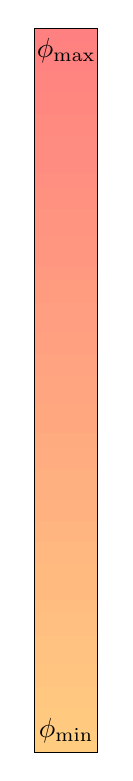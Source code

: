 \begin{tikzpicture}[yscale=-1]
\definecolor{cffxfxf}{rgb}{1.00, 0.50, 0.50}
\path[fill=cffxfxf, draw=cffxfxf] (0.00, 0.00) rectangle (0.80, 0.09);
\definecolor{cffyqxf}{rgb}{1.00, 0.50, 0.50}
\path[fill=cffyqxf, draw=cffyqxf] (0.00, 0.09) rectangle (0.80, 0.18);
\definecolor{cffyrxf}{rgb}{1.00, 0.51, 0.50}
\path[fill=cffyrxf, draw=cffyrxf] (0.00, 0.18) rectangle (0.80, 0.28);
\definecolor{cffysxf}{rgb}{1.00, 0.51, 0.50}
\path[fill=cffysxf, draw=cffysxf] (0.00, 0.28) rectangle (0.80, 0.37);
\definecolor{cffytxf}{rgb}{1.00, 0.51, 0.50}
\path[fill=cffytxf, draw=cffytxf] (0.00, 0.37) rectangle (0.80, 0.46);
\path[fill=cffytxf, draw=cffytxf] (0.00, 0.46) rectangle (0.80, 0.55);
\definecolor{cffyuxf}{rgb}{1.00, 0.52, 0.50}
\path[fill=cffyuxf, draw=cffyuxf] (0.00, 0.55) rectangle (0.80, 0.64);
\definecolor{cffyvxf}{rgb}{1.00, 0.52, 0.50}
\path[fill=cffyvxf, draw=cffyvxf] (0.00, 0.64) rectangle (0.80, 0.74);
\definecolor{cffywxf}{rgb}{1.00, 0.52, 0.50}
\path[fill=cffywxf, draw=cffywxf] (0.00, 0.74) rectangle (0.80, 0.83);
\definecolor{cffyxxf}{rgb}{1.00, 0.53, 0.50}
\path[fill=cffyxxf, draw=cffyxxf] (0.00, 0.83) rectangle (0.80, 0.92);
\path[fill=cffyxxf, draw=cffyxxf] (0.00, 0.92) rectangle (0.80, 1.01);
\definecolor{cffyyxf}{rgb}{1.00, 0.53, 0.50}
\path[fill=cffyyxf, draw=cffyyxf] (0.00, 1.01) rectangle (0.80, 1.10);
\definecolor{cffyzxf}{rgb}{1.00, 0.54, 0.50}
\path[fill=cffyzxf, draw=cffyzxf] (0.00, 1.10) rectangle (0.80, 1.20);
\definecolor{cffyaxf}{rgb}{1.00, 0.54, 0.50}
\path[fill=cffyaxf, draw=cffyaxf] (0.00, 1.20) rectangle (0.80, 1.29);
\path[fill=cffyaxf, draw=cffyaxf] (0.00, 1.29) rectangle (0.80, 1.38);
\definecolor{cffybxf}{rgb}{1.00, 0.55, 0.50}
\path[fill=cffybxf, draw=cffybxf] (0.00, 1.38) rectangle (0.80, 1.47);
\definecolor{cffycxf}{rgb}{1.00, 0.55, 0.50}
\path[fill=cffycxf, draw=cffycxf] (0.00, 1.47) rectangle (0.80, 1.56);
\definecolor{cffydxf}{rgb}{1.00, 0.55, 0.50}
\path[fill=cffydxf, draw=cffydxf] (0.00, 1.56) rectangle (0.80, 1.66);
\definecolor{cffyexf}{rgb}{1.00, 0.55, 0.50}
\path[fill=cffyexf, draw=cffyexf] (0.00, 1.66) rectangle (0.80, 1.75);
\path[fill=cffyexf, draw=cffyexf] (0.00, 1.75) rectangle (0.80, 1.84);
\definecolor{cffyfxf}{rgb}{1.00, 0.56, 0.50}
\path[fill=cffyfxf, draw=cffyfxf] (0.00, 1.84) rectangle (0.80, 1.93);
\definecolor{cffzqxf}{rgb}{1.00, 0.56, 0.50}
\path[fill=cffzqxf, draw=cffzqxf] (0.00, 1.93) rectangle (0.80, 2.02);
\definecolor{cffzrxf}{rgb}{1.00, 0.57, 0.50}
\path[fill=cffzrxf, draw=cffzrxf] (0.00, 2.02) rectangle (0.80, 2.12);
\path[fill=cffzrxf, draw=cffzrxf] (0.00, 2.12) rectangle (0.80, 2.21);
\definecolor{cffzsxf}{rgb}{1.00, 0.57, 0.50}
\path[fill=cffzsxf, draw=cffzsxf] (0.00, 2.21) rectangle (0.80, 2.30);
\definecolor{cffztxf}{rgb}{1.00, 0.58, 0.50}
\path[fill=cffztxf, draw=cffztxf] (0.00, 2.30) rectangle (0.80, 2.39);
\definecolor{cffzuxf}{rgb}{1.00, 0.58, 0.50}
\path[fill=cffzuxf, draw=cffzuxf] (0.00, 2.39) rectangle (0.80, 2.48);
\definecolor{cffzvxf}{rgb}{1.00, 0.58, 0.50}
\path[fill=cffzvxf, draw=cffzvxf] (0.00, 2.48) rectangle (0.80, 2.58);
\path[fill=cffzvxf, draw=cffzvxf] (0.00, 2.58) rectangle (0.80, 2.67);
\definecolor{cffzwxf}{rgb}{1.00, 0.59, 0.50}
\path[fill=cffzwxf, draw=cffzwxf] (0.00, 2.67) rectangle (0.80, 2.76);
\definecolor{cffzxxf}{rgb}{1.00, 0.59, 0.50}
\path[fill=cffzxxf, draw=cffzxxf] (0.00, 2.76) rectangle (0.80, 2.85);
\definecolor{cffzyxf}{rgb}{1.00, 0.59, 0.50}
\path[fill=cffzyxf, draw=cffzyxf] (0.00, 2.85) rectangle (0.80, 2.94);
\path[fill=cffzyxf, draw=cffzyxf] (0.00, 2.94) rectangle (0.80, 3.04);
\definecolor{cffzzxf}{rgb}{1.00, 0.60, 0.50}
\path[fill=cffzzxf, draw=cffzzxf] (0.00, 3.04) rectangle (0.80, 3.13);
\definecolor{cffzaxf}{rgb}{1.00, 0.60, 0.50}
\path[fill=cffzaxf, draw=cffzaxf] (0.00, 3.13) rectangle (0.80, 3.22);
\definecolor{cffzbxf}{rgb}{1.00, 0.61, 0.50}
\path[fill=cffzbxf, draw=cffzbxf] (0.00, 3.22) rectangle (0.80, 3.31);
\definecolor{cffzcxf}{rgb}{1.00, 0.61, 0.50}
\path[fill=cffzcxf, draw=cffzcxf] (0.00, 3.31) rectangle (0.80, 3.40);
\path[fill=cffzcxf, draw=cffzcxf] (0.00, 3.40) rectangle (0.80, 3.50);
\definecolor{cffzdxf}{rgb}{1.00, 0.62, 0.50}
\path[fill=cffzdxf, draw=cffzdxf] (0.00, 3.50) rectangle (0.80, 3.59);
\definecolor{cffzexf}{rgb}{1.00, 0.62, 0.50}
\path[fill=cffzexf, draw=cffzexf] (0.00, 3.59) rectangle (0.80, 3.68);
\definecolor{cffzfxf}{rgb}{1.00, 0.62, 0.50}
\path[fill=cffzfxf, draw=cffzfxf] (0.00, 3.68) rectangle (0.80, 3.77);
\path[fill=cffzfxf, draw=cffzfxf] (0.00, 3.77) rectangle (0.80, 3.86);
\definecolor{cffaqxf}{rgb}{1.00, 0.63, 0.50}
\path[fill=cffaqxf, draw=cffaqxf] (0.00, 3.86) rectangle (0.80, 3.96);
\definecolor{cffarxf}{rgb}{1.00, 0.63, 0.50}
\path[fill=cffarxf, draw=cffarxf] (0.00, 3.96) rectangle (0.80, 4.05);
\definecolor{cffasxf}{rgb}{1.00, 0.63, 0.50}
\path[fill=cffasxf, draw=cffasxf] (0.00, 4.05) rectangle (0.80, 4.14);
\definecolor{cffatxf}{rgb}{1.00, 0.64, 0.50}
\path[fill=cffatxf, draw=cffatxf] (0.00, 4.14) rectangle (0.80, 4.23);
\path[fill=cffatxf, draw=cffatxf] (0.00, 4.23) rectangle (0.80, 4.32);
\definecolor{cffauxf}{rgb}{1.00, 0.64, 0.50}
\path[fill=cffauxf, draw=cffauxf] (0.00, 4.32) rectangle (0.80, 4.42);
\definecolor{cffavxf}{rgb}{1.00, 0.65, 0.50}
\path[fill=cffavxf, draw=cffavxf] (0.00, 4.42) rectangle (0.80, 4.51);
\definecolor{cffawxf}{rgb}{1.00, 0.65, 0.50}
\path[fill=cffawxf, draw=cffawxf] (0.00, 4.51) rectangle (0.80, 4.60);
\definecolor{cffaxxf}{rgb}{1.00, 0.65, 0.50}
\path[fill=cffaxxf, draw=cffaxxf] (0.00, 4.60) rectangle (0.80, 4.69);
\path[fill=cffaxxf, draw=cffaxxf] (0.00, 4.69) rectangle (0.80, 4.78);
\definecolor{cffayxf}{rgb}{1.00, 0.66, 0.50}
\path[fill=cffayxf, draw=cffayxf] (0.00, 4.78) rectangle (0.80, 4.88);
\definecolor{cffazxf}{rgb}{1.00, 0.66, 0.50}
\path[fill=cffazxf, draw=cffazxf] (0.00, 4.88) rectangle (0.80, 4.97);
\definecolor{cffaaxf}{rgb}{1.00, 0.66, 0.50}
\path[fill=cffaaxf, draw=cffaaxf] (0.00, 4.97) rectangle (0.80, 5.06);
\path[fill=cffaaxf, draw=cffaaxf] (0.00, 5.06) rectangle (0.80, 5.15);
\definecolor{cffabxf}{rgb}{1.00, 0.67, 0.50}
\path[fill=cffabxf, draw=cffabxf] (0.00, 5.15) rectangle (0.80, 5.24);
\definecolor{cffacxf}{rgb}{1.00, 0.67, 0.50}
\path[fill=cffacxf, draw=cffacxf] (0.00, 5.24) rectangle (0.80, 5.34);
\definecolor{cffadxf}{rgb}{1.00, 0.68, 0.50}
\path[fill=cffadxf, draw=cffadxf] (0.00, 5.34) rectangle (0.80, 5.43);
\definecolor{cffaexf}{rgb}{1.00, 0.68, 0.50}
\path[fill=cffaexf, draw=cffaexf] (0.00, 5.43) rectangle (0.80, 5.52);
\path[fill=cffaexf, draw=cffaexf] (0.00, 5.52) rectangle (0.80, 5.61);
\definecolor{cffafxf}{rgb}{1.00, 0.69, 0.50}
\path[fill=cffafxf, draw=cffafxf] (0.00, 5.61) rectangle (0.80, 5.70);
\definecolor{cffbqxf}{rgb}{1.00, 0.69, 0.50}
\path[fill=cffbqxf, draw=cffbqxf] (0.00, 5.70) rectangle (0.80, 5.80);
\definecolor{cffbrxf}{rgb}{1.00, 0.69, 0.50}
\path[fill=cffbrxf, draw=cffbrxf] (0.00, 5.80) rectangle (0.80, 5.89);
\path[fill=cffbrxf, draw=cffbrxf] (0.00, 5.89) rectangle (0.80, 5.98);
\definecolor{cffbsxf}{rgb}{1.00, 0.70, 0.50}
\path[fill=cffbsxf, draw=cffbsxf] (0.00, 5.98) rectangle (0.80, 6.07);
\definecolor{cffbtxf}{rgb}{1.00, 0.70, 0.50}
\path[fill=cffbtxf, draw=cffbtxf] (0.00, 6.07) rectangle (0.80, 6.16);
\definecolor{cffbuxf}{rgb}{1.00, 0.70, 0.50}
\path[fill=cffbuxf, draw=cffbuxf] (0.00, 6.16) rectangle (0.80, 6.26);
\definecolor{cffbvxf}{rgb}{1.00, 0.71, 0.50}
\path[fill=cffbvxf, draw=cffbvxf] (0.00, 6.26) rectangle (0.80, 6.35);
\path[fill=cffbvxf, draw=cffbvxf] (0.00, 6.35) rectangle (0.80, 6.44);
\definecolor{cffbwxf}{rgb}{1.00, 0.71, 0.50}
\path[fill=cffbwxf, draw=cffbwxf] (0.00, 6.44) rectangle (0.80, 6.53);
\definecolor{cffbxxf}{rgb}{1.00, 0.72, 0.50}
\path[fill=cffbxxf, draw=cffbxxf] (0.00, 6.53) rectangle (0.80, 6.62);
\definecolor{cffbyxf}{rgb}{1.00, 0.72, 0.50}
\path[fill=cffbyxf, draw=cffbyxf] (0.00, 6.62) rectangle (0.80, 6.72);
\path[fill=cffbyxf, draw=cffbyxf] (0.00, 6.72) rectangle (0.80, 6.81);
\definecolor{cffbzxf}{rgb}{1.00, 0.73, 0.50}
\path[fill=cffbzxf, draw=cffbzxf] (0.00, 6.81) rectangle (0.80, 6.90);
\definecolor{cffbaxf}{rgb}{1.00, 0.73, 0.50}
\path[fill=cffbaxf, draw=cffbaxf] (0.00, 6.90) rectangle (0.80, 6.99);
\definecolor{cffbbxf}{rgb}{1.00, 0.73, 0.50}
\path[fill=cffbbxf, draw=cffbbxf] (0.00, 6.99) rectangle (0.80, 7.08);
\definecolor{cffbcxf}{rgb}{1.00, 0.73, 0.50}
\path[fill=cffbcxf, draw=cffbcxf] (0.00, 7.08) rectangle (0.80, 7.18);
\path[fill=cffbcxf, draw=cffbcxf] (0.00, 7.18) rectangle (0.80, 7.27);
\definecolor{cffbdxf}{rgb}{1.00, 0.74, 0.50}
\path[fill=cffbdxf, draw=cffbdxf] (0.00, 7.27) rectangle (0.80, 7.36);
\definecolor{cffbexf}{rgb}{1.00, 0.74, 0.50}
\path[fill=cffbexf, draw=cffbexf] (0.00, 7.36) rectangle (0.80, 7.45);
\definecolor{cffbfxf}{rgb}{1.00, 0.75, 0.50}
\path[fill=cffbfxf, draw=cffbfxf] (0.00, 7.45) rectangle (0.80, 7.54);
\path[fill=cffbfxf, draw=cffbfxf] (0.00, 7.54) rectangle (0.80, 7.64);
\definecolor{cffcqxf}{rgb}{1.00, 0.75, 0.50}
\path[fill=cffcqxf, draw=cffcqxf] (0.00, 7.64) rectangle (0.80, 7.73);
\definecolor{cffcrxf}{rgb}{1.00, 0.76, 0.50}
\path[fill=cffcrxf, draw=cffcrxf] (0.00, 7.73) rectangle (0.80, 7.82);
\definecolor{cffcsxf}{rgb}{1.00, 0.76, 0.50}
\path[fill=cffcsxf, draw=cffcsxf] (0.00, 7.82) rectangle (0.80, 7.91);
\definecolor{cffctxf}{rgb}{1.00, 0.76, 0.50}
\path[fill=cffctxf, draw=cffctxf] (0.00, 7.91) rectangle (0.80, 8.00);
\path[fill=cffctxf, draw=cffctxf] (0.00, 8.00) rectangle (0.80, 8.10);
\definecolor{cffcuxf}{rgb}{1.00, 0.77, 0.50}
\path[fill=cffcuxf, draw=cffcuxf] (0.00, 8.10) rectangle (0.80, 8.19);
\definecolor{cffcvxf}{rgb}{1.00, 0.77, 0.50}
\path[fill=cffcvxf, draw=cffcvxf] (0.00, 8.19) rectangle (0.80, 8.28);
\definecolor{cffcwxf}{rgb}{1.00, 0.77, 0.50}
\path[fill=cffcwxf, draw=cffcwxf] (0.00, 8.28) rectangle (0.80, 8.37);
\definecolor{cffcxxf}{rgb}{1.00, 0.78, 0.50}
\path[fill=cffcxxf, draw=cffcxxf] (0.00, 8.37) rectangle (0.80, 8.46);
\path[fill=cffcxxf, draw=cffcxxf] (0.00, 8.46) rectangle (0.80, 8.56);
\definecolor{cffcyxf}{rgb}{1.00, 0.78, 0.50}
\path[fill=cffcyxf, draw=cffcyxf] (0.00, 8.56) rectangle (0.80, 8.65);
\definecolor{cffczxf}{rgb}{1.00, 0.79, 0.50}
\path[fill=cffczxf, draw=cffczxf] (0.00, 8.65) rectangle (0.80, 8.74);
\definecolor{cffcaxf}{rgb}{1.00, 0.79, 0.50}
\path[fill=cffcaxf, draw=cffcaxf] (0.00, 8.74) rectangle (0.80, 8.83);
\path[fill=cffcaxf, draw=cffcaxf] (0.00, 8.83) rectangle (0.80, 8.92);
\definecolor{cffcbxf}{rgb}{1.00, 0.80, 0.50}
\path[fill=cffcbxf, draw=cffcbxf] (0.00, 8.92) rectangle (0.80, 9.02);
\definecolor{cffccxf}{rgb}{1.00, 0.80, 0.50}
\path[fill=cffccxf, draw=cffccxf] (0.00, 9.02) rectangle (0.80, 9.11);
\definecolor{cffcdxf}{rgb}{1.00, 0.80, 0.50}
\path[fill=cffcdxf, draw=cffcdxf] (0.00, 9.11) rectangle (0.80, 9.20);

\path[draw=black] (0.00, 0.00) rectangle (0.80, 9.20);

\node[below] at (0.4, 0) {$\phi_\text{max}$};
\node[above] at (0.4, 9.20) {$\phi_\text{min}$};
\end{tikzpicture}

